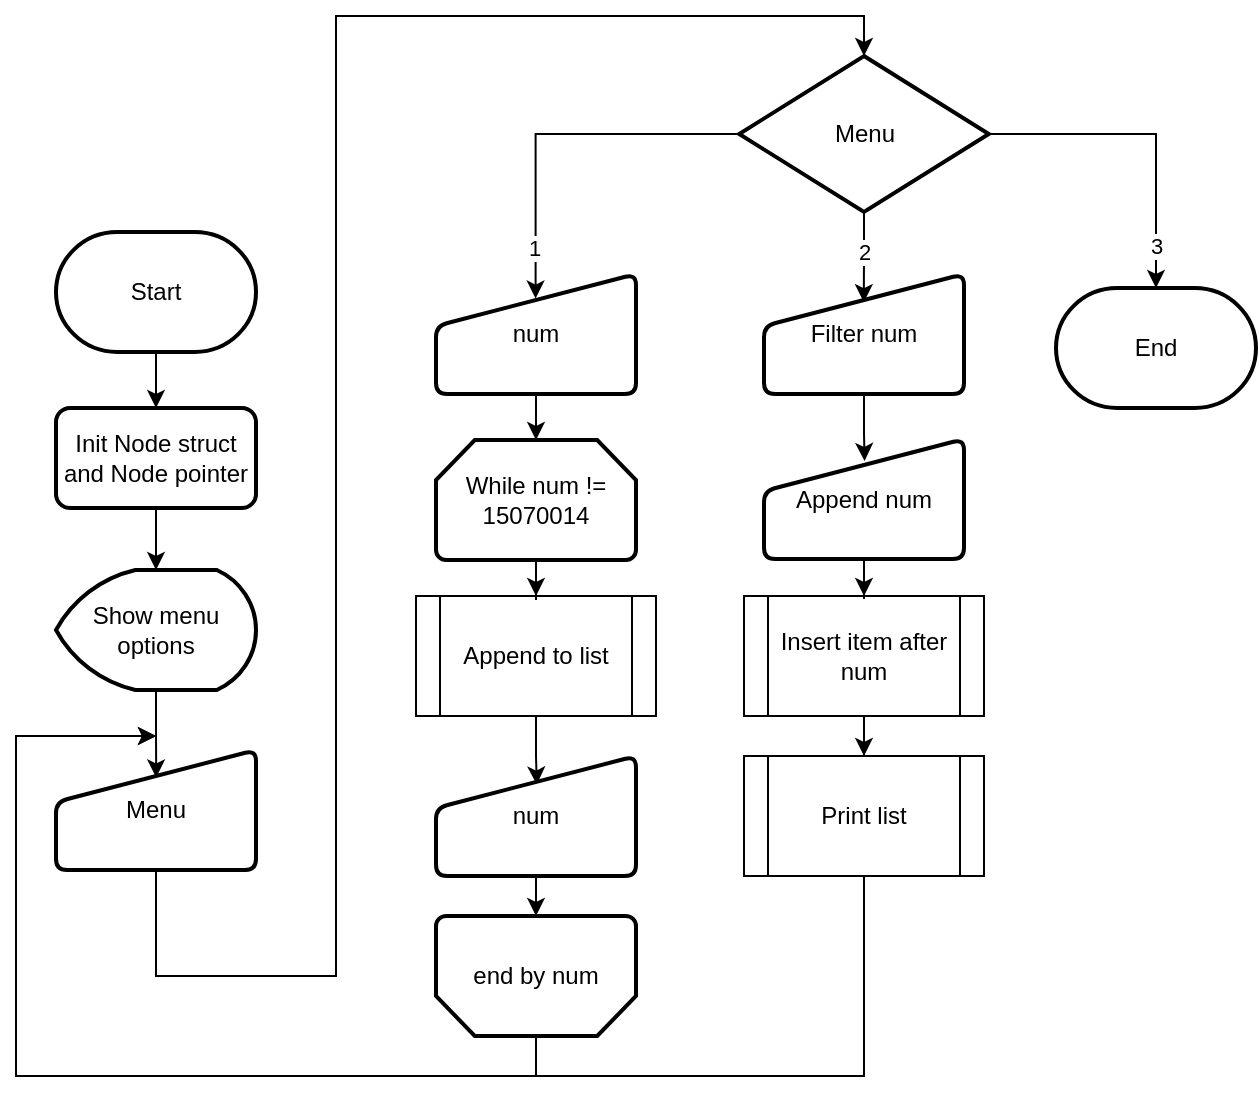 <mxfile version="16.5.1" type="device"><diagram name="7_1" id="AGk9PsbKG4yfcmLNKomX"><mxGraphModel dx="1379" dy="870" grid="1" gridSize="10" guides="1" tooltips="1" connect="1" arrows="1" fold="1" page="1" pageScale="1" pageWidth="827" pageHeight="583" math="0" shadow="0"><root><mxCell id="_mP06q21zTchJCsDbkNZ-0"/><mxCell id="_mP06q21zTchJCsDbkNZ-1" parent="_mP06q21zTchJCsDbkNZ-0"/><mxCell id="kWQ6_zqu6AqxRDms9JBk-33" style="edgeStyle=orthogonalEdgeStyle;rounded=0;orthogonalLoop=1;jettySize=auto;html=1;strokeWidth=1;" parent="_mP06q21zTchJCsDbkNZ-1" source="_mP06q21zTchJCsDbkNZ-3" target="_mP06q21zTchJCsDbkNZ-7" edge="1"><mxGeometry relative="1" as="geometry"/></mxCell><mxCell id="_mP06q21zTchJCsDbkNZ-3" value="Start" style="strokeWidth=2;html=1;shape=mxgraph.flowchart.terminator;whiteSpace=wrap;" parent="_mP06q21zTchJCsDbkNZ-1" vertex="1"><mxGeometry x="60" y="128" width="100" height="60" as="geometry"/></mxCell><mxCell id="QCiUXaEFUzu1-Sa0crgi-4" style="edgeStyle=orthogonalEdgeStyle;rounded=0;orthogonalLoop=1;jettySize=auto;html=1;entryX=0.5;entryY=0;entryDx=0;entryDy=0;entryPerimeter=0;" edge="1" parent="_mP06q21zTchJCsDbkNZ-1" source="_mP06q21zTchJCsDbkNZ-7" target="QCiUXaEFUzu1-Sa0crgi-3"><mxGeometry relative="1" as="geometry"/></mxCell><mxCell id="_mP06q21zTchJCsDbkNZ-7" value="Init Node struct&lt;br&gt;and Node pointer" style="rounded=1;whiteSpace=wrap;html=1;absoluteArcSize=1;arcSize=14;strokeWidth=2;" parent="_mP06q21zTchJCsDbkNZ-1" vertex="1"><mxGeometry x="60" y="216" width="100" height="50" as="geometry"/></mxCell><mxCell id="kWQ6_zqu6AqxRDms9JBk-37" style="edgeStyle=orthogonalEdgeStyle;rounded=0;orthogonalLoop=1;jettySize=auto;html=1;entryX=0.5;entryY=1;entryDx=0;entryDy=0;entryPerimeter=0;strokeWidth=1;" parent="_mP06q21zTchJCsDbkNZ-1" source="kWQ6_zqu6AqxRDms9JBk-1" edge="1"><mxGeometry relative="1" as="geometry"><mxPoint x="110.0" y="429" as="targetPoint"/></mxGeometry></mxCell><mxCell id="kWQ6_zqu6AqxRDms9JBk-38" style="edgeStyle=orthogonalEdgeStyle;rounded=0;orthogonalLoop=1;jettySize=auto;html=1;entryX=0.5;entryY=0;entryDx=0;entryDy=0;entryPerimeter=0;strokeWidth=1;exitX=0.5;exitY=1;exitDx=0;exitDy=0;" parent="_mP06q21zTchJCsDbkNZ-1" source="QCiUXaEFUzu1-Sa0crgi-2" target="QCiUXaEFUzu1-Sa0crgi-0" edge="1"><mxGeometry relative="1" as="geometry"><Array as="points"><mxPoint x="110" y="500"/><mxPoint x="200" y="500"/><mxPoint x="200" y="20"/><mxPoint x="464" y="20"/></Array><mxPoint x="160.0" y="459" as="sourcePoint"/><mxPoint x="440" y="85" as="targetPoint"/></mxGeometry></mxCell><mxCell id="QCiUXaEFUzu1-Sa0crgi-14" style="edgeStyle=orthogonalEdgeStyle;rounded=0;orthogonalLoop=1;jettySize=auto;html=1;entryX=0.504;entryY=0.238;entryDx=0;entryDy=0;entryPerimeter=0;strokeWidth=1;" edge="1" parent="_mP06q21zTchJCsDbkNZ-1" source="kWQ6_zqu6AqxRDms9JBk-4" target="QCiUXaEFUzu1-Sa0crgi-13"><mxGeometry relative="1" as="geometry"/></mxCell><mxCell id="kWQ6_zqu6AqxRDms9JBk-4" value="Append to list" style="shape=process;whiteSpace=wrap;html=1;backgroundOutline=1;" parent="_mP06q21zTchJCsDbkNZ-1" vertex="1"><mxGeometry x="240" y="310" width="120" height="60" as="geometry"/></mxCell><mxCell id="QCiUXaEFUzu1-Sa0crgi-24" style="edgeStyle=orthogonalEdgeStyle;rounded=0;orthogonalLoop=1;jettySize=auto;html=1;strokeWidth=1;" edge="1" parent="_mP06q21zTchJCsDbkNZ-1" source="kWQ6_zqu6AqxRDms9JBk-5" target="QCiUXaEFUzu1-Sa0crgi-23"><mxGeometry relative="1" as="geometry"/></mxCell><mxCell id="kWQ6_zqu6AqxRDms9JBk-5" value="Insert item after num" style="shape=process;whiteSpace=wrap;html=1;backgroundOutline=1;" parent="_mP06q21zTchJCsDbkNZ-1" vertex="1"><mxGeometry x="404" y="310" width="120" height="60" as="geometry"/></mxCell><mxCell id="kWQ6_zqu6AqxRDms9JBk-16" value="End" style="strokeWidth=2;html=1;shape=mxgraph.flowchart.terminator;whiteSpace=wrap;" parent="_mP06q21zTchJCsDbkNZ-1" vertex="1"><mxGeometry x="560" y="156.0" width="100" height="60" as="geometry"/></mxCell><mxCell id="QCiUXaEFUzu1-Sa0crgi-29" style="edgeStyle=orthogonalEdgeStyle;rounded=0;orthogonalLoop=1;jettySize=auto;html=1;entryX=0.498;entryY=0.205;entryDx=0;entryDy=0;entryPerimeter=0;strokeWidth=1;" edge="1" parent="_mP06q21zTchJCsDbkNZ-1" source="QCiUXaEFUzu1-Sa0crgi-0" target="QCiUXaEFUzu1-Sa0crgi-11"><mxGeometry relative="1" as="geometry"/></mxCell><mxCell id="QCiUXaEFUzu1-Sa0crgi-32" value="1" style="edgeLabel;html=1;align=center;verticalAlign=middle;resizable=0;points=[];" vertex="1" connectable="0" parent="QCiUXaEFUzu1-Sa0crgi-29"><mxGeometry x="0.761" y="1" relative="1" as="geometry"><mxPoint x="-2" y="-3" as="offset"/></mxGeometry></mxCell><mxCell id="QCiUXaEFUzu1-Sa0crgi-30" value="2" style="edgeStyle=orthogonalEdgeStyle;rounded=0;orthogonalLoop=1;jettySize=auto;html=1;entryX=0.499;entryY=0.235;entryDx=0;entryDy=0;entryPerimeter=0;strokeWidth=1;" edge="1" parent="_mP06q21zTchJCsDbkNZ-1" source="QCiUXaEFUzu1-Sa0crgi-0" target="QCiUXaEFUzu1-Sa0crgi-18"><mxGeometry x="-0.111" relative="1" as="geometry"><mxPoint as="offset"/></mxGeometry></mxCell><mxCell id="QCiUXaEFUzu1-Sa0crgi-31" style="edgeStyle=orthogonalEdgeStyle;rounded=0;orthogonalLoop=1;jettySize=auto;html=1;strokeWidth=1;" edge="1" parent="_mP06q21zTchJCsDbkNZ-1" source="QCiUXaEFUzu1-Sa0crgi-0" target="kWQ6_zqu6AqxRDms9JBk-16"><mxGeometry relative="1" as="geometry"/></mxCell><mxCell id="QCiUXaEFUzu1-Sa0crgi-33" value="3" style="edgeLabel;html=1;align=center;verticalAlign=middle;resizable=0;points=[];" vertex="1" connectable="0" parent="QCiUXaEFUzu1-Sa0crgi-31"><mxGeometry x="0.75" y="-1" relative="1" as="geometry"><mxPoint x="1" y="-1" as="offset"/></mxGeometry></mxCell><mxCell id="QCiUXaEFUzu1-Sa0crgi-0" value="Menu" style="strokeWidth=2;html=1;shape=mxgraph.flowchart.decision;whiteSpace=wrap;" vertex="1" parent="_mP06q21zTchJCsDbkNZ-1"><mxGeometry x="401.6" y="40" width="124.8" height="78" as="geometry"/></mxCell><mxCell id="QCiUXaEFUzu1-Sa0crgi-2" value="Menu" style="html=1;strokeWidth=2;shape=manualInput;whiteSpace=wrap;rounded=1;size=26;arcSize=11;" vertex="1" parent="_mP06q21zTchJCsDbkNZ-1"><mxGeometry x="60" y="387" width="100" height="60" as="geometry"/></mxCell><mxCell id="QCiUXaEFUzu1-Sa0crgi-5" style="edgeStyle=orthogonalEdgeStyle;rounded=0;orthogonalLoop=1;jettySize=auto;html=1;entryX=0.501;entryY=0.229;entryDx=0;entryDy=0;entryPerimeter=0;" edge="1" parent="_mP06q21zTchJCsDbkNZ-1" source="QCiUXaEFUzu1-Sa0crgi-3" target="QCiUXaEFUzu1-Sa0crgi-2"><mxGeometry relative="1" as="geometry"/></mxCell><mxCell id="QCiUXaEFUzu1-Sa0crgi-3" value="Show menu options" style="strokeWidth=2;html=1;shape=mxgraph.flowchart.display;whiteSpace=wrap;" vertex="1" parent="_mP06q21zTchJCsDbkNZ-1"><mxGeometry x="60" y="297" width="100" height="60" as="geometry"/></mxCell><mxCell id="QCiUXaEFUzu1-Sa0crgi-7" style="edgeStyle=orthogonalEdgeStyle;rounded=0;orthogonalLoop=1;jettySize=auto;html=1;entryX=0.5;entryY=0;entryDx=0;entryDy=0;" edge="1" parent="_mP06q21zTchJCsDbkNZ-1" source="QCiUXaEFUzu1-Sa0crgi-6" target="kWQ6_zqu6AqxRDms9JBk-4"><mxGeometry relative="1" as="geometry"/></mxCell><mxCell id="QCiUXaEFUzu1-Sa0crgi-6" value="While num != 15070014" style="strokeWidth=2;html=1;shape=mxgraph.flowchart.loop_limit;whiteSpace=wrap;" vertex="1" parent="_mP06q21zTchJCsDbkNZ-1"><mxGeometry x="250" y="232" width="100" height="60" as="geometry"/></mxCell><mxCell id="QCiUXaEFUzu1-Sa0crgi-10" style="edgeStyle=orthogonalEdgeStyle;rounded=0;orthogonalLoop=1;jettySize=auto;html=1;" edge="1" parent="_mP06q21zTchJCsDbkNZ-1" source="QCiUXaEFUzu1-Sa0crgi-8"><mxGeometry relative="1" as="geometry"><mxPoint x="110" y="380" as="targetPoint"/><Array as="points"><mxPoint x="300" y="550"/><mxPoint x="40" y="550"/><mxPoint x="40" y="380"/></Array></mxGeometry></mxCell><mxCell id="QCiUXaEFUzu1-Sa0crgi-8" value="end by num" style="strokeWidth=2;html=1;shape=mxgraph.flowchart.loop_limit;whiteSpace=wrap;direction=west;" vertex="1" parent="_mP06q21zTchJCsDbkNZ-1"><mxGeometry x="250" y="470" width="100" height="60" as="geometry"/></mxCell><mxCell id="QCiUXaEFUzu1-Sa0crgi-12" style="edgeStyle=orthogonalEdgeStyle;rounded=0;orthogonalLoop=1;jettySize=auto;html=1;entryX=0.5;entryY=0;entryDx=0;entryDy=0;entryPerimeter=0;strokeWidth=1;" edge="1" parent="_mP06q21zTchJCsDbkNZ-1" source="QCiUXaEFUzu1-Sa0crgi-11" target="QCiUXaEFUzu1-Sa0crgi-6"><mxGeometry relative="1" as="geometry"/></mxCell><mxCell id="QCiUXaEFUzu1-Sa0crgi-11" value="num" style="html=1;strokeWidth=2;shape=manualInput;whiteSpace=wrap;rounded=1;size=26;arcSize=11;" vertex="1" parent="_mP06q21zTchJCsDbkNZ-1"><mxGeometry x="250" y="149" width="100" height="60" as="geometry"/></mxCell><mxCell id="QCiUXaEFUzu1-Sa0crgi-15" style="edgeStyle=orthogonalEdgeStyle;rounded=0;orthogonalLoop=1;jettySize=auto;html=1;entryX=0.5;entryY=1;entryDx=0;entryDy=0;entryPerimeter=0;strokeWidth=1;" edge="1" parent="_mP06q21zTchJCsDbkNZ-1" source="QCiUXaEFUzu1-Sa0crgi-13" target="QCiUXaEFUzu1-Sa0crgi-8"><mxGeometry relative="1" as="geometry"/></mxCell><mxCell id="QCiUXaEFUzu1-Sa0crgi-13" value="num" style="html=1;strokeWidth=2;shape=manualInput;whiteSpace=wrap;rounded=1;size=26;arcSize=11;" vertex="1" parent="_mP06q21zTchJCsDbkNZ-1"><mxGeometry x="250" y="390" width="100" height="60" as="geometry"/></mxCell><mxCell id="QCiUXaEFUzu1-Sa0crgi-21" style="edgeStyle=orthogonalEdgeStyle;rounded=0;orthogonalLoop=1;jettySize=auto;html=1;strokeWidth=1;entryX=0.503;entryY=0.183;entryDx=0;entryDy=0;entryPerimeter=0;" edge="1" parent="_mP06q21zTchJCsDbkNZ-1" source="QCiUXaEFUzu1-Sa0crgi-18" target="QCiUXaEFUzu1-Sa0crgi-19"><mxGeometry relative="1" as="geometry"/></mxCell><mxCell id="QCiUXaEFUzu1-Sa0crgi-18" value="Filter num" style="html=1;strokeWidth=2;shape=manualInput;whiteSpace=wrap;rounded=1;size=26;arcSize=11;" vertex="1" parent="_mP06q21zTchJCsDbkNZ-1"><mxGeometry x="414" y="149" width="100" height="60" as="geometry"/></mxCell><mxCell id="QCiUXaEFUzu1-Sa0crgi-22" style="edgeStyle=orthogonalEdgeStyle;rounded=0;orthogonalLoop=1;jettySize=auto;html=1;entryX=0.5;entryY=0;entryDx=0;entryDy=0;strokeWidth=1;" edge="1" parent="_mP06q21zTchJCsDbkNZ-1" source="QCiUXaEFUzu1-Sa0crgi-19" target="kWQ6_zqu6AqxRDms9JBk-5"><mxGeometry relative="1" as="geometry"/></mxCell><mxCell id="QCiUXaEFUzu1-Sa0crgi-19" value="Append num" style="html=1;strokeWidth=2;shape=manualInput;whiteSpace=wrap;rounded=1;size=26;arcSize=11;" vertex="1" parent="_mP06q21zTchJCsDbkNZ-1"><mxGeometry x="414" y="231.5" width="100" height="60" as="geometry"/></mxCell><mxCell id="QCiUXaEFUzu1-Sa0crgi-25" style="edgeStyle=orthogonalEdgeStyle;rounded=0;orthogonalLoop=1;jettySize=auto;html=1;strokeWidth=1;" edge="1" parent="_mP06q21zTchJCsDbkNZ-1" source="QCiUXaEFUzu1-Sa0crgi-23"><mxGeometry relative="1" as="geometry"><mxPoint x="110" y="380" as="targetPoint"/><Array as="points"><mxPoint x="464" y="550"/><mxPoint x="40" y="550"/><mxPoint x="40" y="380"/></Array></mxGeometry></mxCell><mxCell id="QCiUXaEFUzu1-Sa0crgi-23" value="Print list" style="shape=process;whiteSpace=wrap;html=1;backgroundOutline=1;" vertex="1" parent="_mP06q21zTchJCsDbkNZ-1"><mxGeometry x="404" y="390" width="120" height="60" as="geometry"/></mxCell></root></mxGraphModel></diagram></mxfile>
